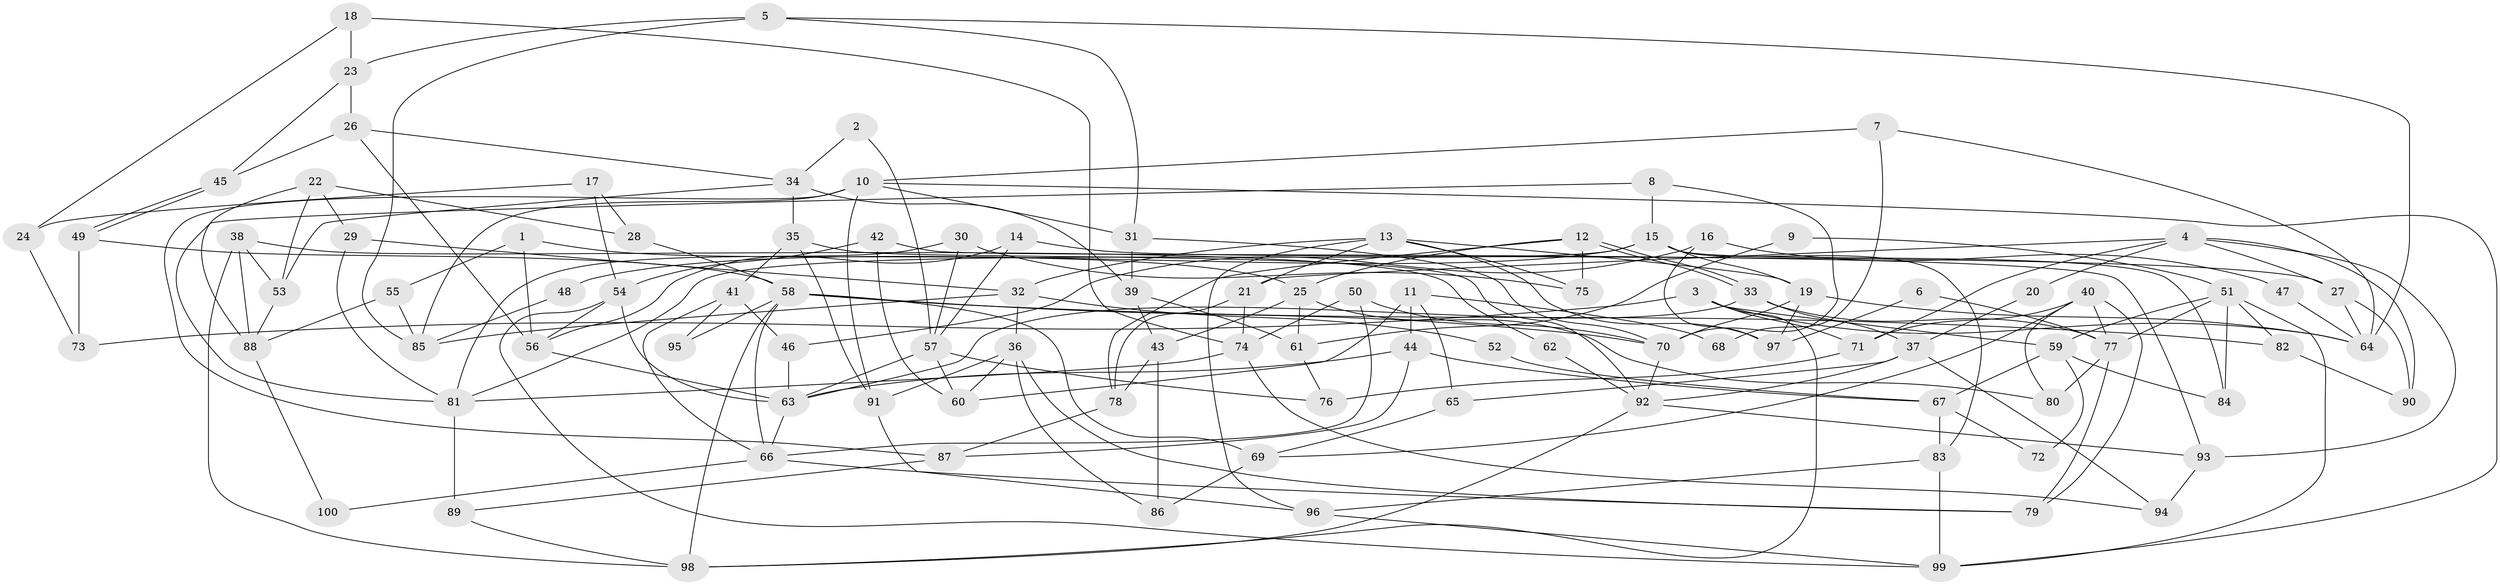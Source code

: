 // Generated by graph-tools (version 1.1) at 2025/11/02/27/25 16:11:23]
// undirected, 100 vertices, 200 edges
graph export_dot {
graph [start="1"]
  node [color=gray90,style=filled];
  1;
  2;
  3;
  4;
  5;
  6;
  7;
  8;
  9;
  10;
  11;
  12;
  13;
  14;
  15;
  16;
  17;
  18;
  19;
  20;
  21;
  22;
  23;
  24;
  25;
  26;
  27;
  28;
  29;
  30;
  31;
  32;
  33;
  34;
  35;
  36;
  37;
  38;
  39;
  40;
  41;
  42;
  43;
  44;
  45;
  46;
  47;
  48;
  49;
  50;
  51;
  52;
  53;
  54;
  55;
  56;
  57;
  58;
  59;
  60;
  61;
  62;
  63;
  64;
  65;
  66;
  67;
  68;
  69;
  70;
  71;
  72;
  73;
  74;
  75;
  76;
  77;
  78;
  79;
  80;
  81;
  82;
  83;
  84;
  85;
  86;
  87;
  88;
  89;
  90;
  91;
  92;
  93;
  94;
  95;
  96;
  97;
  98;
  99;
  100;
  1 -- 55;
  1 -- 25;
  1 -- 56;
  2 -- 34;
  2 -- 57;
  3 -- 71;
  3 -- 59;
  3 -- 64;
  3 -- 73;
  3 -- 98;
  4 -- 93;
  4 -- 27;
  4 -- 20;
  4 -- 21;
  4 -- 71;
  4 -- 90;
  5 -- 64;
  5 -- 31;
  5 -- 23;
  5 -- 85;
  6 -- 77;
  6 -- 97;
  7 -- 64;
  7 -- 10;
  7 -- 68;
  8 -- 15;
  8 -- 81;
  8 -- 70;
  9 -- 61;
  9 -- 51;
  10 -- 99;
  10 -- 85;
  10 -- 31;
  10 -- 87;
  10 -- 91;
  11 -- 44;
  11 -- 60;
  11 -- 65;
  11 -- 68;
  12 -- 33;
  12 -- 33;
  12 -- 78;
  12 -- 25;
  12 -- 75;
  13 -- 19;
  13 -- 21;
  13 -- 32;
  13 -- 75;
  13 -- 96;
  13 -- 97;
  14 -- 57;
  14 -- 56;
  14 -- 27;
  15 -- 19;
  15 -- 83;
  15 -- 48;
  15 -- 81;
  15 -- 84;
  16 -- 97;
  16 -- 46;
  16 -- 47;
  17 -- 54;
  17 -- 28;
  17 -- 24;
  18 -- 74;
  18 -- 23;
  18 -- 24;
  19 -- 64;
  19 -- 70;
  19 -- 97;
  20 -- 37;
  21 -- 78;
  21 -- 74;
  22 -- 53;
  22 -- 29;
  22 -- 28;
  22 -- 88;
  23 -- 45;
  23 -- 26;
  24 -- 73;
  25 -- 43;
  25 -- 61;
  25 -- 80;
  26 -- 34;
  26 -- 45;
  26 -- 56;
  27 -- 90;
  27 -- 64;
  28 -- 58;
  29 -- 81;
  29 -- 32;
  30 -- 75;
  30 -- 81;
  30 -- 57;
  31 -- 70;
  31 -- 39;
  32 -- 36;
  32 -- 52;
  32 -- 85;
  33 -- 63;
  33 -- 37;
  33 -- 77;
  34 -- 39;
  34 -- 35;
  34 -- 53;
  35 -- 92;
  35 -- 91;
  35 -- 41;
  36 -- 79;
  36 -- 91;
  36 -- 60;
  36 -- 86;
  37 -- 65;
  37 -- 92;
  37 -- 94;
  38 -- 88;
  38 -- 98;
  38 -- 53;
  38 -- 62;
  39 -- 61;
  39 -- 43;
  40 -- 80;
  40 -- 79;
  40 -- 69;
  40 -- 71;
  40 -- 77;
  41 -- 66;
  41 -- 46;
  41 -- 95;
  42 -- 93;
  42 -- 54;
  42 -- 60;
  43 -- 86;
  43 -- 78;
  44 -- 63;
  44 -- 87;
  44 -- 67;
  45 -- 49;
  45 -- 49;
  46 -- 63;
  47 -- 64;
  48 -- 85;
  49 -- 73;
  49 -- 58;
  50 -- 66;
  50 -- 70;
  50 -- 74;
  51 -- 59;
  51 -- 77;
  51 -- 82;
  51 -- 84;
  51 -- 99;
  52 -- 67;
  53 -- 88;
  54 -- 63;
  54 -- 56;
  54 -- 99;
  55 -- 88;
  55 -- 85;
  56 -- 63;
  57 -- 60;
  57 -- 63;
  57 -- 76;
  58 -- 70;
  58 -- 66;
  58 -- 69;
  58 -- 82;
  58 -- 95;
  58 -- 98;
  59 -- 67;
  59 -- 84;
  59 -- 72;
  61 -- 76;
  62 -- 92;
  63 -- 66;
  65 -- 69;
  66 -- 79;
  66 -- 100;
  67 -- 83;
  67 -- 72;
  69 -- 86;
  70 -- 92;
  71 -- 76;
  74 -- 81;
  74 -- 94;
  77 -- 79;
  77 -- 80;
  78 -- 87;
  81 -- 89;
  82 -- 90;
  83 -- 96;
  83 -- 99;
  87 -- 89;
  88 -- 100;
  89 -- 98;
  91 -- 96;
  92 -- 98;
  92 -- 93;
  93 -- 94;
  96 -- 99;
}
